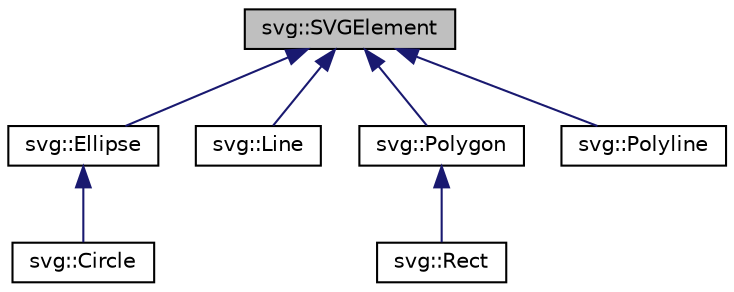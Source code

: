 digraph "svg::SVGElement"
{
 // LATEX_PDF_SIZE
  edge [fontname="Helvetica",fontsize="10",labelfontname="Helvetica",labelfontsize="10"];
  node [fontname="Helvetica",fontsize="10",shape=record];
  Node1 [label="svg::SVGElement",height=0.2,width=0.4,color="black", fillcolor="grey75", style="filled", fontcolor="black",tooltip="Classe base para elementos SVG."];
  Node1 -> Node2 [dir="back",color="midnightblue",fontsize="10",style="solid",fontname="Helvetica"];
  Node2 [label="svg::Ellipse",height=0.2,width=0.4,color="black", fillcolor="white", style="filled",URL="$classsvg_1_1Ellipse.html",tooltip="Representa uma elipse SVG."];
  Node2 -> Node3 [dir="back",color="midnightblue",fontsize="10",style="solid",fontname="Helvetica"];
  Node3 [label="svg::Circle",height=0.2,width=0.4,color="black", fillcolor="white", style="filled",URL="$classsvg_1_1Circle.html",tooltip="Representa um círculo SVG."];
  Node1 -> Node4 [dir="back",color="midnightblue",fontsize="10",style="solid",fontname="Helvetica"];
  Node4 [label="svg::Line",height=0.2,width=0.4,color="black", fillcolor="white", style="filled",URL="$classsvg_1_1Line.html",tooltip="Representa uma linha SVG."];
  Node1 -> Node5 [dir="back",color="midnightblue",fontsize="10",style="solid",fontname="Helvetica"];
  Node5 [label="svg::Polygon",height=0.2,width=0.4,color="black", fillcolor="white", style="filled",URL="$classsvg_1_1Polygon.html",tooltip="Representa um polígono SVG."];
  Node5 -> Node6 [dir="back",color="midnightblue",fontsize="10",style="solid",fontname="Helvetica"];
  Node6 [label="svg::Rect",height=0.2,width=0.4,color="black", fillcolor="white", style="filled",URL="$classsvg_1_1Rect.html",tooltip="Representa um retângulo SVG."];
  Node1 -> Node7 [dir="back",color="midnightblue",fontsize="10",style="solid",fontname="Helvetica"];
  Node7 [label="svg::Polyline",height=0.2,width=0.4,color="black", fillcolor="white", style="filled",URL="$classsvg_1_1Polyline.html",tooltip="Representa uma polilinha SVG."];
}
